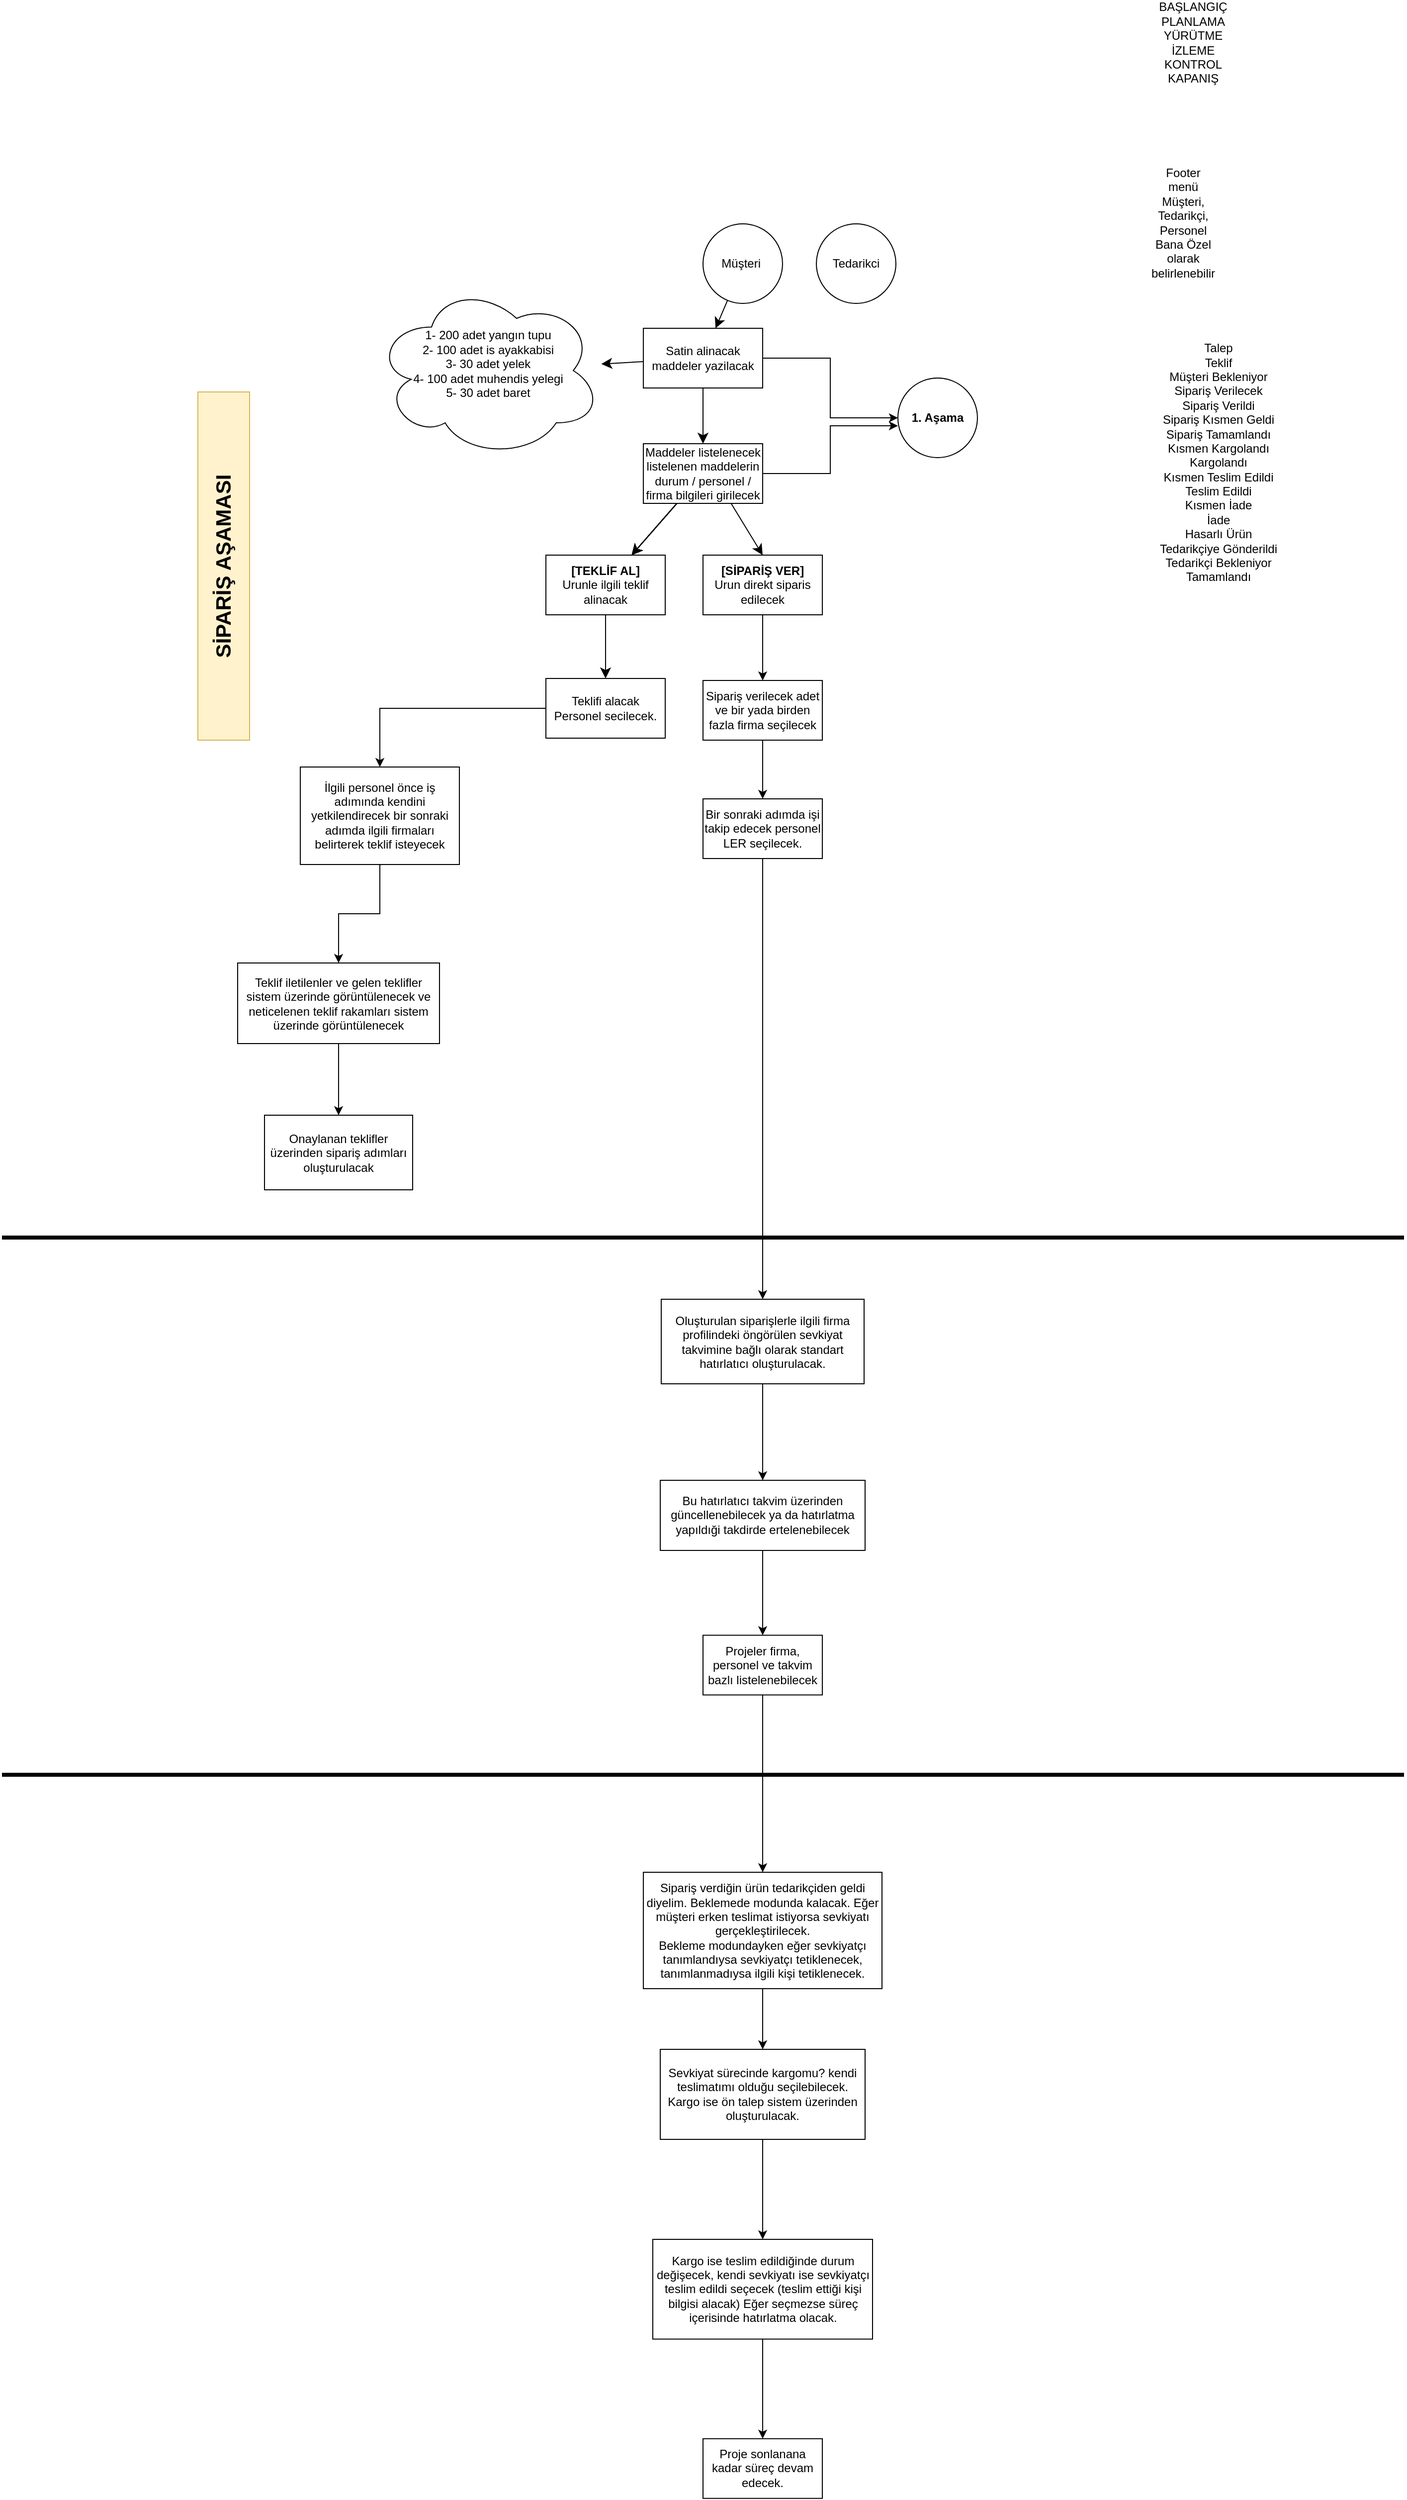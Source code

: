 <mxfile version="25.0.3">
  <diagram name="Sayfa -1" id="I3E2D-fKD2uTysnvvCk9">
    <mxGraphModel dx="2234" dy="1146" grid="0" gridSize="10" guides="1" tooltips="1" connect="1" arrows="1" fold="1" page="0" pageScale="1" pageWidth="827" pageHeight="1169" math="0" shadow="0">
      <root>
        <mxCell id="0" />
        <mxCell id="1" parent="0" />
        <mxCell id="FyE42bV6pMRHhxCbuQlU-3" value="" style="edgeStyle=none;curved=1;rounded=0;orthogonalLoop=1;jettySize=auto;html=1;fontSize=12;startSize=8;endSize=8;" parent="1" source="EjiDBl4ryGXT1y-goV6G-1" target="FyE42bV6pMRHhxCbuQlU-2" edge="1">
          <mxGeometry relative="1" as="geometry" />
        </mxCell>
        <mxCell id="EjiDBl4ryGXT1y-goV6G-1" value="Müşteri&amp;nbsp;" style="ellipse;whiteSpace=wrap;html=1;" parent="1" vertex="1">
          <mxGeometry x="175" y="-87" width="80" height="80" as="geometry" />
        </mxCell>
        <mxCell id="FyE42bV6pMRHhxCbuQlU-1" value="Tedarikci" style="ellipse;whiteSpace=wrap;html=1;" parent="1" vertex="1">
          <mxGeometry x="289" y="-87" width="80" height="80" as="geometry" />
        </mxCell>
        <mxCell id="FyE42bV6pMRHhxCbuQlU-5" value="" style="edgeStyle=none;curved=1;rounded=0;orthogonalLoop=1;jettySize=auto;html=1;fontSize=12;startSize=8;endSize=8;" parent="1" source="FyE42bV6pMRHhxCbuQlU-2" target="FyE42bV6pMRHhxCbuQlU-4" edge="1">
          <mxGeometry relative="1" as="geometry" />
        </mxCell>
        <mxCell id="RrLERUCqL4qP3EQ1UaGa-2" value="" style="edgeStyle=none;curved=1;rounded=0;orthogonalLoop=1;jettySize=auto;html=1;fontSize=12;startSize=8;endSize=8;" parent="1" source="FyE42bV6pMRHhxCbuQlU-2" target="RrLERUCqL4qP3EQ1UaGa-1" edge="1">
          <mxGeometry relative="1" as="geometry" />
        </mxCell>
        <mxCell id="P3OtiobJrho4AVTBDznn-15" value="" style="edgeStyle=orthogonalEdgeStyle;rounded=0;orthogonalLoop=1;jettySize=auto;html=1;" edge="1" parent="1" source="FyE42bV6pMRHhxCbuQlU-2" target="P3OtiobJrho4AVTBDznn-14">
          <mxGeometry relative="1" as="geometry" />
        </mxCell>
        <mxCell id="FyE42bV6pMRHhxCbuQlU-2" value="Satin alinacak maddeler yazilacak" style="whiteSpace=wrap;html=1;" parent="1" vertex="1">
          <mxGeometry x="115" y="18" width="120" height="60" as="geometry" />
        </mxCell>
        <mxCell id="RrLERUCqL4qP3EQ1UaGa-4" value="" style="edgeStyle=none;curved=1;rounded=0;orthogonalLoop=1;jettySize=auto;html=1;fontSize=12;startSize=8;endSize=8;" parent="1" source="FyE42bV6pMRHhxCbuQlU-4" target="RrLERUCqL4qP3EQ1UaGa-3" edge="1">
          <mxGeometry relative="1" as="geometry" />
        </mxCell>
        <mxCell id="RrLERUCqL4qP3EQ1UaGa-5" value="" style="edgeStyle=none;curved=1;rounded=0;orthogonalLoop=1;jettySize=auto;html=1;fontSize=12;startSize=8;endSize=8;" parent="1" source="FyE42bV6pMRHhxCbuQlU-4" target="RrLERUCqL4qP3EQ1UaGa-3" edge="1">
          <mxGeometry relative="1" as="geometry" />
        </mxCell>
        <mxCell id="RrLERUCqL4qP3EQ1UaGa-6" value="" style="edgeStyle=none;curved=1;rounded=0;orthogonalLoop=1;jettySize=auto;html=1;fontSize=12;startSize=8;endSize=8;" parent="1" source="FyE42bV6pMRHhxCbuQlU-4" target="RrLERUCqL4qP3EQ1UaGa-3" edge="1">
          <mxGeometry relative="1" as="geometry" />
        </mxCell>
        <mxCell id="RrLERUCqL4qP3EQ1UaGa-7" value="" style="edgeStyle=none;curved=1;rounded=0;orthogonalLoop=1;jettySize=auto;html=1;fontSize=12;startSize=8;endSize=8;" parent="1" source="FyE42bV6pMRHhxCbuQlU-4" target="RrLERUCqL4qP3EQ1UaGa-3" edge="1">
          <mxGeometry relative="1" as="geometry" />
        </mxCell>
        <mxCell id="RrLERUCqL4qP3EQ1UaGa-10" value="" style="edgeStyle=none;curved=1;rounded=0;orthogonalLoop=1;jettySize=auto;html=1;fontSize=12;startSize=8;endSize=8;" parent="1" source="FyE42bV6pMRHhxCbuQlU-4" target="RrLERUCqL4qP3EQ1UaGa-3" edge="1">
          <mxGeometry relative="1" as="geometry" />
        </mxCell>
        <mxCell id="RrLERUCqL4qP3EQ1UaGa-12" style="edgeStyle=none;curved=1;rounded=0;orthogonalLoop=1;jettySize=auto;html=1;entryX=0.5;entryY=0;entryDx=0;entryDy=0;fontSize=12;startSize=8;endSize=8;" parent="1" target="RrLERUCqL4qP3EQ1UaGa-11" edge="1">
          <mxGeometry relative="1" as="geometry">
            <mxPoint x="203.244" y="194" as="sourcePoint" />
          </mxGeometry>
        </mxCell>
        <mxCell id="FyE42bV6pMRHhxCbuQlU-4" value="Maddeler listelenecek listelenen maddelerin durum / personel / firma bilgileri girilecek" style="whiteSpace=wrap;html=1;" parent="1" vertex="1">
          <mxGeometry x="115" y="134" width="120" height="60" as="geometry" />
        </mxCell>
        <mxCell id="RrLERUCqL4qP3EQ1UaGa-1" value="1- 200 adet yangın tupu&lt;div&gt;2- 100 adet is ayakkabisi&lt;/div&gt;&lt;div&gt;3- 30 adet yelek&lt;/div&gt;&lt;div&gt;4- 100 adet muhendis yelegi&lt;/div&gt;&lt;div&gt;5- 30 adet baret&lt;br&gt;&lt;div&gt;&lt;br&gt;&lt;/div&gt;&lt;/div&gt;" style="ellipse;shape=cloud;whiteSpace=wrap;html=1;" parent="1" vertex="1">
          <mxGeometry x="-155" y="-27" width="228" height="175" as="geometry" />
        </mxCell>
        <mxCell id="RrLERUCqL4qP3EQ1UaGa-14" value="" style="edgeStyle=none;curved=1;rounded=0;orthogonalLoop=1;jettySize=auto;html=1;fontSize=12;startSize=8;endSize=8;" parent="1" source="RrLERUCqL4qP3EQ1UaGa-3" target="RrLERUCqL4qP3EQ1UaGa-13" edge="1">
          <mxGeometry relative="1" as="geometry" />
        </mxCell>
        <mxCell id="RrLERUCqL4qP3EQ1UaGa-3" value="&lt;b&gt;[TEKLİF AL]&lt;/b&gt;&lt;br&gt;Urunle ilgili teklif alinacak" style="whiteSpace=wrap;html=1;" parent="1" vertex="1">
          <mxGeometry x="17" y="246" width="120" height="60" as="geometry" />
        </mxCell>
        <mxCell id="5AZsvfU4Qy47yrpIjcS5-2" value="" style="edgeStyle=orthogonalEdgeStyle;rounded=0;orthogonalLoop=1;jettySize=auto;html=1;" parent="1" source="RrLERUCqL4qP3EQ1UaGa-11" target="5AZsvfU4Qy47yrpIjcS5-1" edge="1">
          <mxGeometry relative="1" as="geometry" />
        </mxCell>
        <mxCell id="RrLERUCqL4qP3EQ1UaGa-11" value="&lt;b&gt;[SİPARİŞ VER]&lt;/b&gt;&lt;br&gt;Urun direkt siparis edilecek" style="whiteSpace=wrap;html=1;" parent="1" vertex="1">
          <mxGeometry x="175" y="246" width="120" height="60" as="geometry" />
        </mxCell>
        <mxCell id="JWgQweDf2uA80NxqjfRh-2" value="" style="edgeStyle=orthogonalEdgeStyle;rounded=0;orthogonalLoop=1;jettySize=auto;html=1;" parent="1" source="RrLERUCqL4qP3EQ1UaGa-13" target="JWgQweDf2uA80NxqjfRh-1" edge="1">
          <mxGeometry relative="1" as="geometry" />
        </mxCell>
        <mxCell id="RrLERUCqL4qP3EQ1UaGa-13" value="Teklifi alacak Personel secilecek." style="whiteSpace=wrap;html=1;" parent="1" vertex="1">
          <mxGeometry x="17" y="370" width="120" height="60" as="geometry" />
        </mxCell>
        <mxCell id="5AZsvfU4Qy47yrpIjcS5-4" value="" style="edgeStyle=orthogonalEdgeStyle;rounded=0;orthogonalLoop=1;jettySize=auto;html=1;" parent="1" source="5AZsvfU4Qy47yrpIjcS5-1" target="5AZsvfU4Qy47yrpIjcS5-3" edge="1">
          <mxGeometry relative="1" as="geometry" />
        </mxCell>
        <mxCell id="5AZsvfU4Qy47yrpIjcS5-1" value="Sipariş verilecek adet ve bir yada birden fazla firma seçilecek" style="whiteSpace=wrap;html=1;" parent="1" vertex="1">
          <mxGeometry x="175" y="372" width="120" height="60" as="geometry" />
        </mxCell>
        <mxCell id="JWgQweDf2uA80NxqjfRh-12" value="" style="edgeStyle=orthogonalEdgeStyle;rounded=0;orthogonalLoop=1;jettySize=auto;html=1;" parent="1" source="5AZsvfU4Qy47yrpIjcS5-3" target="JWgQweDf2uA80NxqjfRh-11" edge="1">
          <mxGeometry relative="1" as="geometry" />
        </mxCell>
        <mxCell id="5AZsvfU4Qy47yrpIjcS5-3" value="Bir sonraki adımda işi takip edecek personel LER seçilecek." style="whiteSpace=wrap;html=1;" parent="1" vertex="1">
          <mxGeometry x="175" y="491" width="120" height="60" as="geometry" />
        </mxCell>
        <mxCell id="5AZsvfU4Qy47yrpIjcS5-26" value="" style="line;strokeWidth=4;html=1;perimeter=backbonePerimeter;points=[];outlineConnect=0;" parent="1" vertex="1">
          <mxGeometry x="-530" y="927" width="1410" height="10" as="geometry" />
        </mxCell>
        <mxCell id="5AZsvfU4Qy47yrpIjcS5-27" value="&lt;h2&gt;&lt;b&gt;&lt;font style=&quot;font-size: 21px; line-height: 220%;&quot;&gt;SİPARİŞ AŞAMASI&lt;/font&gt;&lt;/b&gt;&lt;/h2&gt;" style="shape=rect;dashed=0;shadow=0;html=1;whiteSpace=wrap;direction=south;horizontal=0;fillColor=#fff2cc;strokeColor=#d6b656;" parent="1" vertex="1">
          <mxGeometry x="-333" y="82" width="52" height="350" as="geometry" />
        </mxCell>
        <mxCell id="JWgQweDf2uA80NxqjfRh-4" value="" style="edgeStyle=orthogonalEdgeStyle;rounded=0;orthogonalLoop=1;jettySize=auto;html=1;" parent="1" source="JWgQweDf2uA80NxqjfRh-1" target="JWgQweDf2uA80NxqjfRh-3" edge="1">
          <mxGeometry relative="1" as="geometry" />
        </mxCell>
        <mxCell id="JWgQweDf2uA80NxqjfRh-1" value="İlgili personel önce iş adımında kendini yetkilendirecek bir sonraki adımda ilgili firmaları belirterek teklif isteyecek" style="whiteSpace=wrap;html=1;" parent="1" vertex="1">
          <mxGeometry x="-230" y="459" width="160" height="98" as="geometry" />
        </mxCell>
        <mxCell id="JWgQweDf2uA80NxqjfRh-10" value="" style="edgeStyle=orthogonalEdgeStyle;rounded=0;orthogonalLoop=1;jettySize=auto;html=1;" parent="1" source="JWgQweDf2uA80NxqjfRh-3" target="JWgQweDf2uA80NxqjfRh-9" edge="1">
          <mxGeometry relative="1" as="geometry" />
        </mxCell>
        <mxCell id="JWgQweDf2uA80NxqjfRh-3" value="Teklif iletilenler ve gelen teklifler sistem üzerinde görüntülenecek ve neticelenen teklif rakamları sistem üzerinde görüntülenecek" style="whiteSpace=wrap;html=1;" parent="1" vertex="1">
          <mxGeometry x="-293" y="656" width="203" height="81" as="geometry" />
        </mxCell>
        <mxCell id="JWgQweDf2uA80NxqjfRh-9" value="Onaylanan teklifler üzerinden sipariş adımları oluşturulacak" style="whiteSpace=wrap;html=1;" parent="1" vertex="1">
          <mxGeometry x="-266" y="809" width="149" height="75" as="geometry" />
        </mxCell>
        <mxCell id="JWgQweDf2uA80NxqjfRh-14" value="" style="edgeStyle=orthogonalEdgeStyle;rounded=0;orthogonalLoop=1;jettySize=auto;html=1;" parent="1" source="JWgQweDf2uA80NxqjfRh-11" target="JWgQweDf2uA80NxqjfRh-13" edge="1">
          <mxGeometry relative="1" as="geometry" />
        </mxCell>
        <mxCell id="JWgQweDf2uA80NxqjfRh-11" value="Oluşturulan siparişlerle ilgili firma profilindeki öngörülen sevkiyat takvimine bağlı olarak standart hatırlatıcı oluşturulacak." style="whiteSpace=wrap;html=1;" parent="1" vertex="1">
          <mxGeometry x="133" y="994" width="204" height="85" as="geometry" />
        </mxCell>
        <mxCell id="JWgQweDf2uA80NxqjfRh-16" value="" style="edgeStyle=orthogonalEdgeStyle;rounded=0;orthogonalLoop=1;jettySize=auto;html=1;" parent="1" source="JWgQweDf2uA80NxqjfRh-13" target="JWgQweDf2uA80NxqjfRh-15" edge="1">
          <mxGeometry relative="1" as="geometry" />
        </mxCell>
        <mxCell id="JWgQweDf2uA80NxqjfRh-13" value="Bu hatırlatıcı takvim üzerinden güncellenebilecek ya da hatırlatma yapıldıği takdirde ertelenebilecek" style="whiteSpace=wrap;html=1;" parent="1" vertex="1">
          <mxGeometry x="132" y="1176" width="206" height="70.5" as="geometry" />
        </mxCell>
        <mxCell id="P3OtiobJrho4AVTBDznn-4" value="" style="edgeStyle=orthogonalEdgeStyle;rounded=0;orthogonalLoop=1;jettySize=auto;html=1;" edge="1" parent="1" source="JWgQweDf2uA80NxqjfRh-15" target="P3OtiobJrho4AVTBDznn-3">
          <mxGeometry relative="1" as="geometry" />
        </mxCell>
        <mxCell id="JWgQweDf2uA80NxqjfRh-15" value="Projeler firma, personel ve takvim bazlı listelenebilecek" style="whiteSpace=wrap;html=1;" parent="1" vertex="1">
          <mxGeometry x="175" y="1331.75" width="120" height="60" as="geometry" />
        </mxCell>
        <mxCell id="LzY7oRYEFkuAUDhhu2o3-1" value="Footer menü Müşteri, Tedarikçi, Personel Bana Özel olarak belirlenebilir" style="text;html=1;align=center;verticalAlign=middle;whiteSpace=wrap;rounded=0;" parent="1" vertex="1">
          <mxGeometry x="628" y="-103" width="60" height="30" as="geometry" />
        </mxCell>
        <mxCell id="P3OtiobJrho4AVTBDznn-9" value="" style="edgeStyle=orthogonalEdgeStyle;rounded=0;orthogonalLoop=1;jettySize=auto;html=1;" edge="1" parent="1" source="P3OtiobJrho4AVTBDznn-3" target="P3OtiobJrho4AVTBDznn-8">
          <mxGeometry relative="1" as="geometry" />
        </mxCell>
        <mxCell id="P3OtiobJrho4AVTBDznn-3" value="Sipariş verdiğin ürün tedarikçiden geldi diyelim. Beklemede modunda kalacak. Eğer müşteri erken teslimat istiyorsa sevkiyatı gerçekleştirilecek.&lt;br&gt;Bekleme modundayken eğer sevkiyatçı tanımlandıysa sevkiyatçı tetiklenecek, tanımlanmadıysa ilgili kişi tetiklenecek." style="whiteSpace=wrap;html=1;" vertex="1" parent="1">
          <mxGeometry x="115" y="1570" width="240" height="117" as="geometry" />
        </mxCell>
        <mxCell id="P3OtiobJrho4AVTBDznn-5" value="" style="line;strokeWidth=4;html=1;perimeter=backbonePerimeter;points=[];outlineConnect=0;" vertex="1" parent="1">
          <mxGeometry x="-530" y="1467" width="1410" height="10" as="geometry" />
        </mxCell>
        <mxCell id="P3OtiobJrho4AVTBDznn-6" value="Talep&lt;br&gt;Teklif&lt;br&gt;Müşteri Bekleniyor&lt;br&gt;Sipariş Verilecek&lt;br&gt;Sipariş Verildi&lt;br&gt;Sipariş Kısmen Geldi&lt;br&gt;Sipariş Tamamlandı&lt;br&gt;Kısmen Kargolandı&lt;br&gt;Kargolandı&lt;br&gt;Kısmen Teslim Edildi&lt;br&gt;Teslim Edildi&lt;br&gt;Kısmen İade&lt;br&gt;İade&lt;br&gt;Hasarlı Ürün&lt;br&gt;Tedarikçiye Gönderildi&lt;br&gt;Tedarikçi Bekleniyor&lt;div&gt;Tamamlandı&lt;/div&gt;" style="text;html=1;align=center;verticalAlign=middle;whiteSpace=wrap;rounded=0;" vertex="1" parent="1">
          <mxGeometry x="623" y="18" width="141" height="270" as="geometry" />
        </mxCell>
        <mxCell id="P3OtiobJrho4AVTBDznn-7" value="&lt;div&gt;BAŞLANGIÇ&lt;/div&gt;&lt;div&gt;PLANLAMA&lt;/div&gt;&lt;div&gt;YÜRÜTME&lt;/div&gt;&lt;div&gt;İZLEME KONTROL&lt;/div&gt;&lt;div&gt;KAPANIŞ&lt;/div&gt;" style="text;html=1;align=center;verticalAlign=middle;whiteSpace=wrap;rounded=0;" vertex="1" parent="1">
          <mxGeometry x="638" y="-284" width="60" height="30" as="geometry" />
        </mxCell>
        <mxCell id="P3OtiobJrho4AVTBDznn-11" value="" style="edgeStyle=orthogonalEdgeStyle;rounded=0;orthogonalLoop=1;jettySize=auto;html=1;" edge="1" parent="1" source="P3OtiobJrho4AVTBDznn-8" target="P3OtiobJrho4AVTBDznn-10">
          <mxGeometry relative="1" as="geometry" />
        </mxCell>
        <mxCell id="P3OtiobJrho4AVTBDznn-8" value="Sevkiyat sürecinde kargomu? kendi teslimatımı olduğu seçilebilecek. Kargo ise ön talep sistem üzerinden oluşturulacak." style="whiteSpace=wrap;html=1;" vertex="1" parent="1">
          <mxGeometry x="132" y="1748" width="206" height="90.5" as="geometry" />
        </mxCell>
        <mxCell id="P3OtiobJrho4AVTBDznn-13" value="" style="edgeStyle=orthogonalEdgeStyle;rounded=0;orthogonalLoop=1;jettySize=auto;html=1;" edge="1" parent="1" source="P3OtiobJrho4AVTBDznn-10" target="P3OtiobJrho4AVTBDznn-12">
          <mxGeometry relative="1" as="geometry" />
        </mxCell>
        <mxCell id="P3OtiobJrho4AVTBDznn-10" value="Kargo ise teslim edildiğinde durum değişecek, kendi sevkiyatı ise sevkiyatçı teslim edildi seçecek (teslim ettiği kişi bilgisi alacak) Eğer seçmezse süreç içerisinde hatırlatma olacak." style="whiteSpace=wrap;html=1;" vertex="1" parent="1">
          <mxGeometry x="124.5" y="1939" width="221" height="100.25" as="geometry" />
        </mxCell>
        <mxCell id="P3OtiobJrho4AVTBDznn-12" value="Proje sonlanana kadar süreç devam edecek." style="whiteSpace=wrap;html=1;" vertex="1" parent="1">
          <mxGeometry x="175" y="2139.375" width="120" height="60" as="geometry" />
        </mxCell>
        <mxCell id="P3OtiobJrho4AVTBDznn-14" value="&lt;b&gt;1. Aşama&lt;/b&gt;" style="ellipse;whiteSpace=wrap;html=1;" vertex="1" parent="1">
          <mxGeometry x="371" y="68" width="80" height="80" as="geometry" />
        </mxCell>
        <mxCell id="P3OtiobJrho4AVTBDznn-16" style="edgeStyle=orthogonalEdgeStyle;rounded=0;orthogonalLoop=1;jettySize=auto;html=1;entryX=0;entryY=0.6;entryDx=0;entryDy=0;entryPerimeter=0;" edge="1" parent="1" source="FyE42bV6pMRHhxCbuQlU-4" target="P3OtiobJrho4AVTBDznn-14">
          <mxGeometry relative="1" as="geometry" />
        </mxCell>
      </root>
    </mxGraphModel>
  </diagram>
</mxfile>
